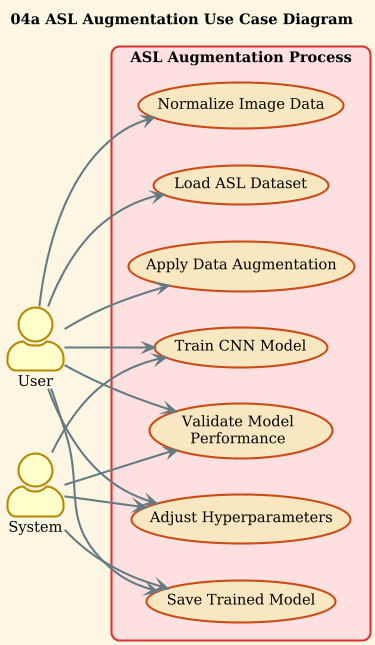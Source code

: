 @startuml 04a_usecase
!theme sunlust
title 04a ASL Augmentation Use Case Diagram
left to right direction
actor "User" as U
actor "System" as S

rectangle "ASL Augmentation Process" {
  usecase "Load ASL Dataset" as UC1
  usecase "Apply Data Augmentation" as UC2
  usecase "Normalize Image Data" as UC3
  usecase "Train CNN Model" as UC4
  usecase "Validate Model Performance" as UC5
  usecase "Adjust Hyperparameters" as UC6
  usecase "Save Trained Model" as UC7
}

U --> UC1
U --> UC2
U --> UC3
U --> UC4
U --> UC5
U --> UC6
U --> UC7

S --> UC4
S --> UC5
S --> UC6
S --> UC7

@enduml
